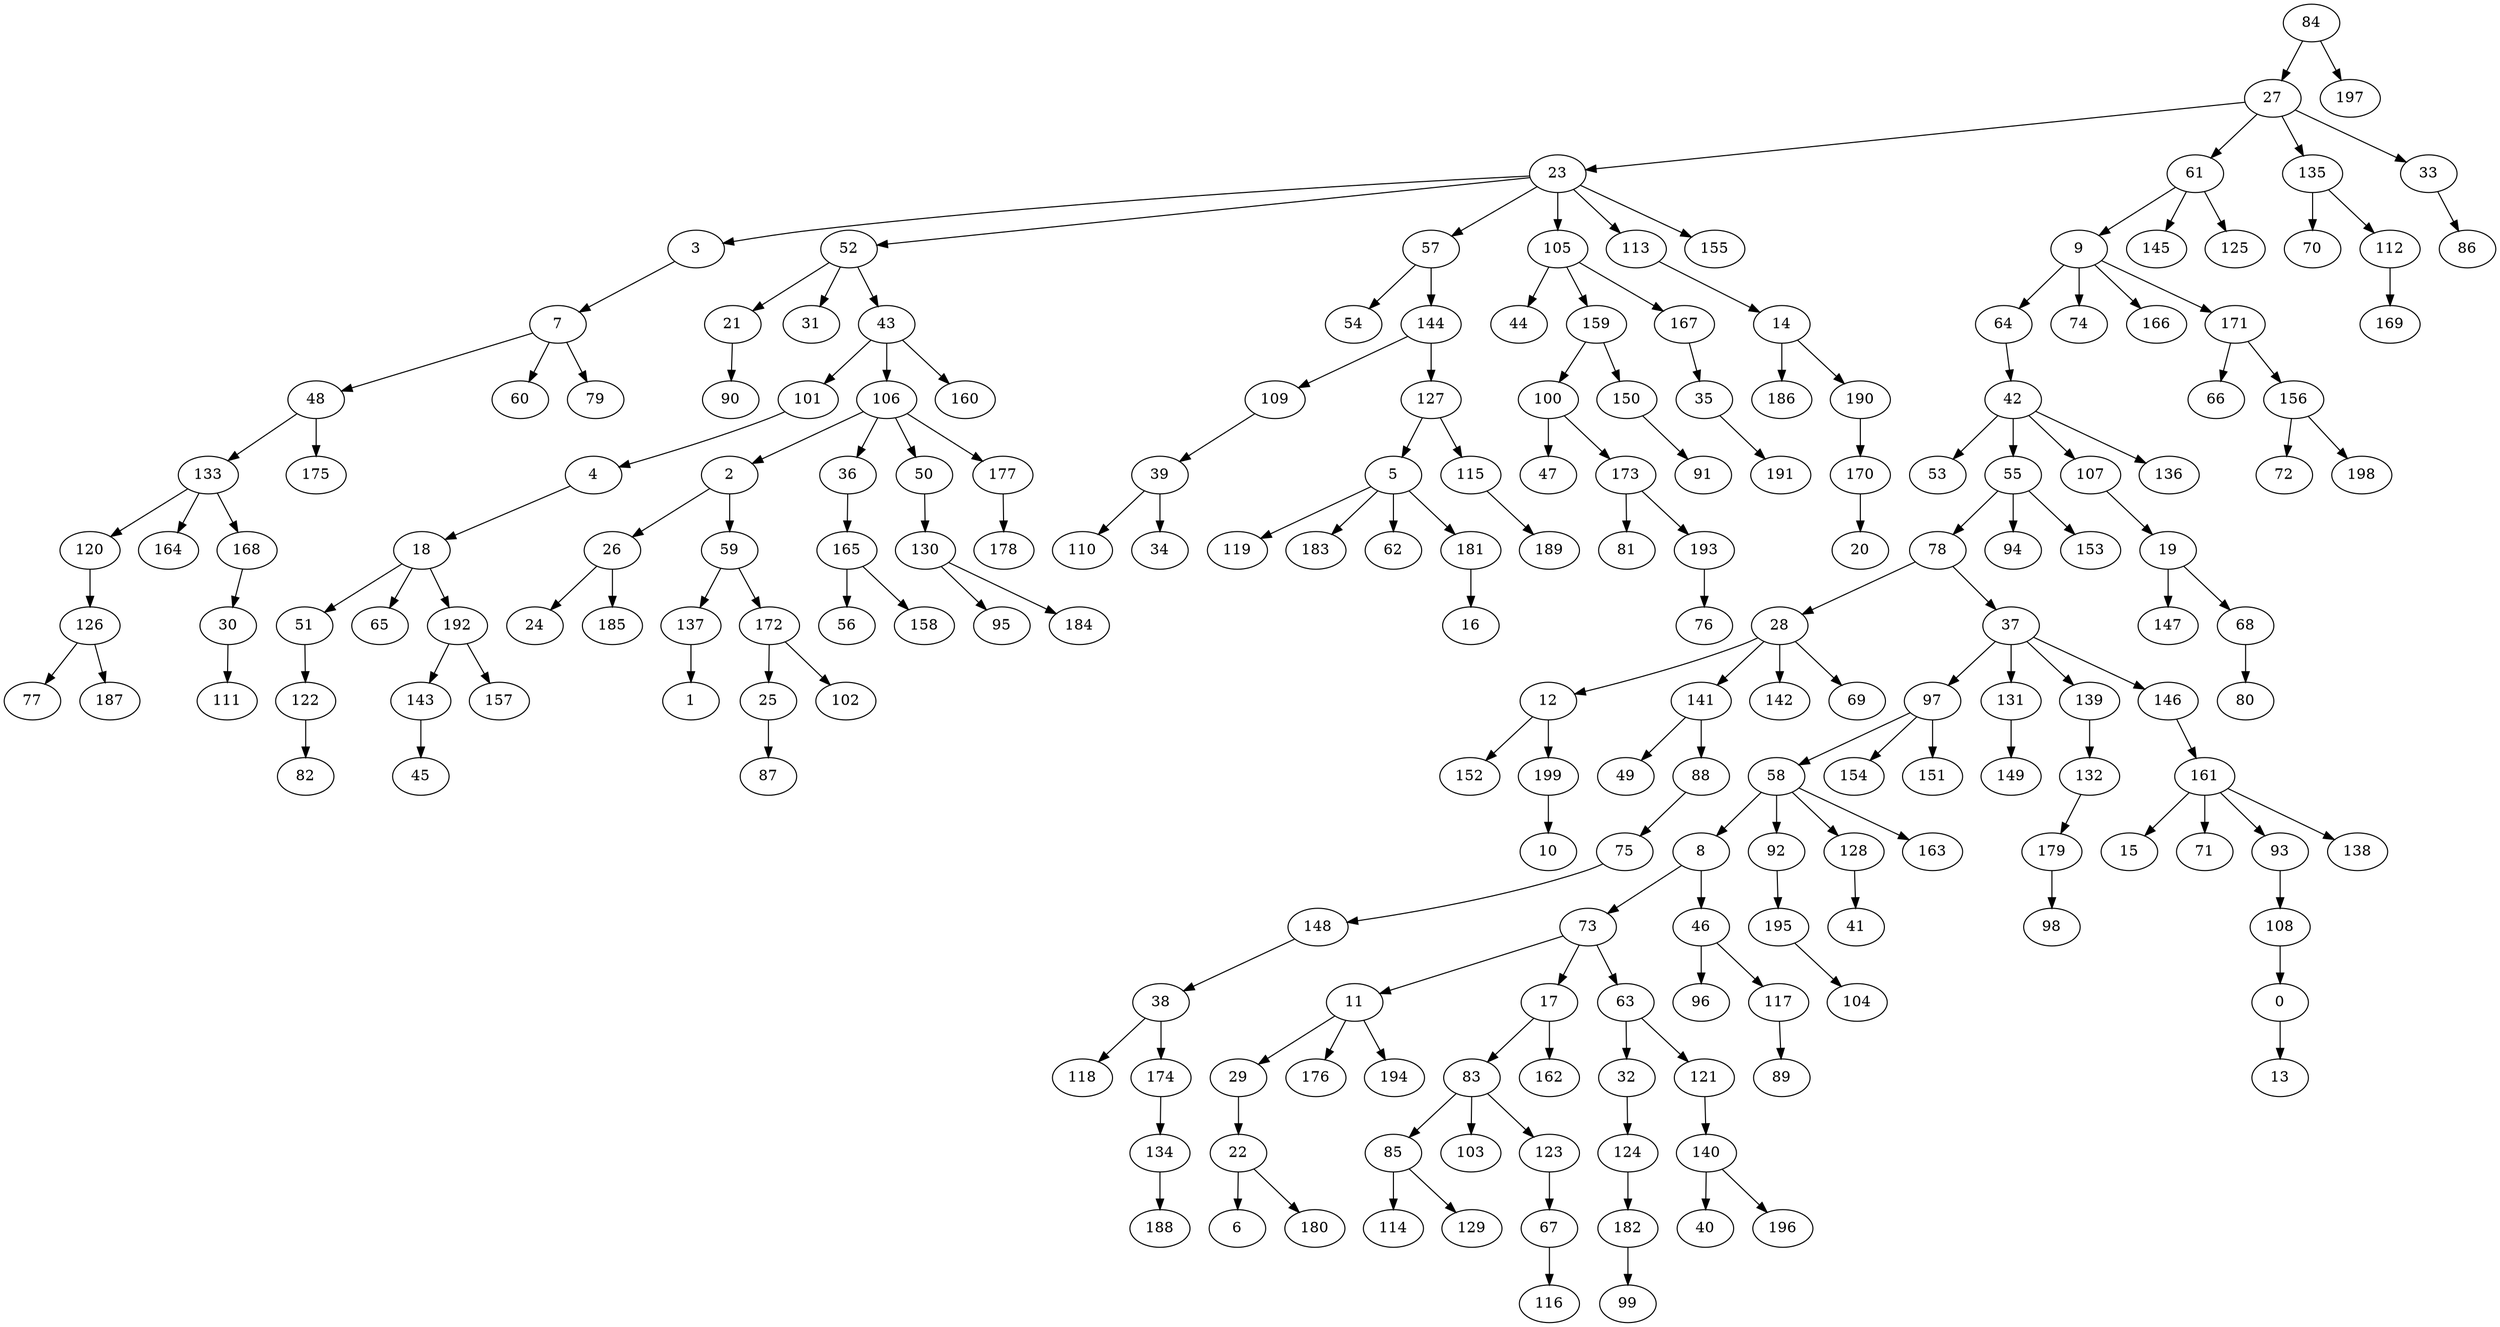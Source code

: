 digraph my_graph {
84 [label=84]
27 [label=27]
23 [label=23]
3 [label=3]
7 [label=7]
48 [label=48]
60 [label=60]
79 [label=79]
52 [label=52]
57 [label=57]
105 [label=105]
113 [label=113]
155 [label=155]
61 [label=61]
135 [label=135]
133 [label=133]
175 [label=175]
21 [label=21]
90 [label=90]
31 [label=31]
43 [label=43]
101 [label=101]
106 [label=106]
160 [label=160]
54 [label=54]
144 [label=144]
9 [label=9]
64 [label=64]
74 [label=74]
166 [label=166]
171 [label=171]
145 [label=145]
42 [label=42]
53 [label=53]
55 [label=55]
107 [label=107]
136 [label=136]
78 [label=78]
94 [label=94]
153 [label=153]
28 [label=28]
12 [label=12]
152 [label=152]
199 [label=199]
141 [label=141]
142 [label=142]
37 [label=37]
97 [label=97]
131 [label=131]
139 [label=139]
146 [label=146]
197 [label=197]
58 [label=58]
8 [label=8]
73 [label=73]
92 [label=92]
128 [label=128]
163 [label=163]
11 [label=11]
29 [label=29]
176 [label=176]
194 [label=194]
22 [label=22]
6 [label=6]
180 [label=180]
17 [label=17]
83 [label=83]
162 [label=162]
63 [label=63]
32 [label=32]
124 [label=124]
121 [label=121]
85 [label=85]
103 [label=103]
123 [label=123]
114 [label=114]
129 [label=129]
195 [label=195]
154 [label=154]
4 [label=4]
18 [label=18]
51 [label=51]
65 [label=65]
192 [label=192]
122 [label=122]
44 [label=44]
159 [label=159]
167 [label=167]
2 [label=2]
26 [label=26]
59 [label=59]
24 [label=24]
137 [label=137]
172 [label=172]
36 [label=36]
165 [label=165]
50 [label=50]
130 [label=130]
177 [label=177]
19 [label=19]
147 [label=147]
14 [label=14]
186 [label=186]
190 [label=190]
140 [label=140]
82 [label=82]
67 [label=67]
116 [label=116]
182 [label=182]
41 [label=41]
95 [label=95]
184 [label=184]
120 [label=120]
126 [label=126]
77 [label=77]
187 [label=187]
164 [label=164]
168 [label=168]
70 [label=70]
112 [label=112]
169 [label=169]
1 [label=1]
132 [label=132]
179 [label=179]
40 [label=40]
196 [label=196]
49 [label=49]
88 [label=88]
75 [label=75]
148 [label=148]
109 [label=109]
39 [label=39]
110 [label=110]
127 [label=127]
5 [label=5]
119 [label=119]
183 [label=183]
115 [label=115]
189 [label=189]
161 [label=161]
38 [label=38]
118 [label=118]
174 [label=174]
100 [label=100]
47 [label=47]
173 [label=173]
150 [label=150]
91 [label=91]
15 [label=15]
71 [label=71]
93 [label=93]
108 [label=108]
0 [label=0]
13 [label=13]
138 [label=138]
56 [label=56]
158 [label=158]
35 [label=35]
191 [label=191]
30 [label=30]
111 [label=111]
66 [label=66]
156 [label=156]
72 [label=72]
198 [label=198]
25 [label=25]
87 [label=87]
102 [label=102]
81 [label=81]
193 [label=193]
134 [label=134]
178 [label=178]
98 [label=98]
99 [label=99]
170 [label=170]
20 [label=20]
143 [label=143]
45 [label=45]
157 [label=157]
76 [label=76]
104 [label=104]
10 [label=10]
62 [label=62]
181 [label=181]
16 [label=16]
46 [label=46]
68 [label=68]
80 [label=80]
185 [label=185]
33 [label=33]
86 [label=86]
69 [label=69]
34 [label=34]
96 [label=96]
117 [label=117]
125 [label=125]
151 [label=151]
89 [label=89]
149 [label=149]
188 [label=188]
84->27
27->23
23->3
3->7
7->48
7->60
7->79
23->52
23->57
23->105
23->113
23->155
27->61
27->135
48->133
48->175
52->21
21->90
52->31
52->43
43->101
43->106
43->160
57->54
57->144
61->9
9->64
9->74
9->166
9->171
61->145
64->42
42->53
42->55
42->107
42->136
55->78
55->94
55->153
78->28
28->12
12->152
12->199
28->141
28->142
78->37
37->97
37->131
37->139
37->146
84->197
97->58
58->8
8->73
58->92
58->128
58->163
73->11
11->29
11->176
11->194
29->22
22->6
22->180
73->17
17->83
17->162
73->63
63->32
32->124
63->121
83->85
83->103
83->123
85->114
85->129
92->195
97->154
101->4
4->18
18->51
18->65
18->192
51->122
105->44
105->159
105->167
106->2
2->26
2->59
26->24
59->137
59->172
106->36
36->165
106->50
50->130
106->177
107->19
19->147
113->14
14->186
14->190
121->140
122->82
123->67
67->116
124->182
128->41
130->95
130->184
133->120
120->126
126->77
126->187
133->164
133->168
135->70
135->112
112->169
137->1
139->132
132->179
140->40
140->196
141->49
141->88
88->75
75->148
144->109
109->39
39->110
144->127
127->5
5->119
5->183
127->115
115->189
146->161
148->38
38->118
38->174
159->100
100->47
100->173
159->150
150->91
161->15
161->71
161->93
93->108
108->0
0->13
161->138
165->56
165->158
167->35
35->191
168->30
30->111
171->66
171->156
156->72
156->198
172->25
25->87
172->102
173->81
173->193
174->134
177->178
179->98
182->99
190->170
170->20
192->143
143->45
192->157
193->76
195->104
199->10
5->62
5->181
181->16
8->46
19->68
68->80
26->185
27->33
33->86
28->69
39->34
46->96
46->117
61->125
97->151
117->89
131->149
134->188
}